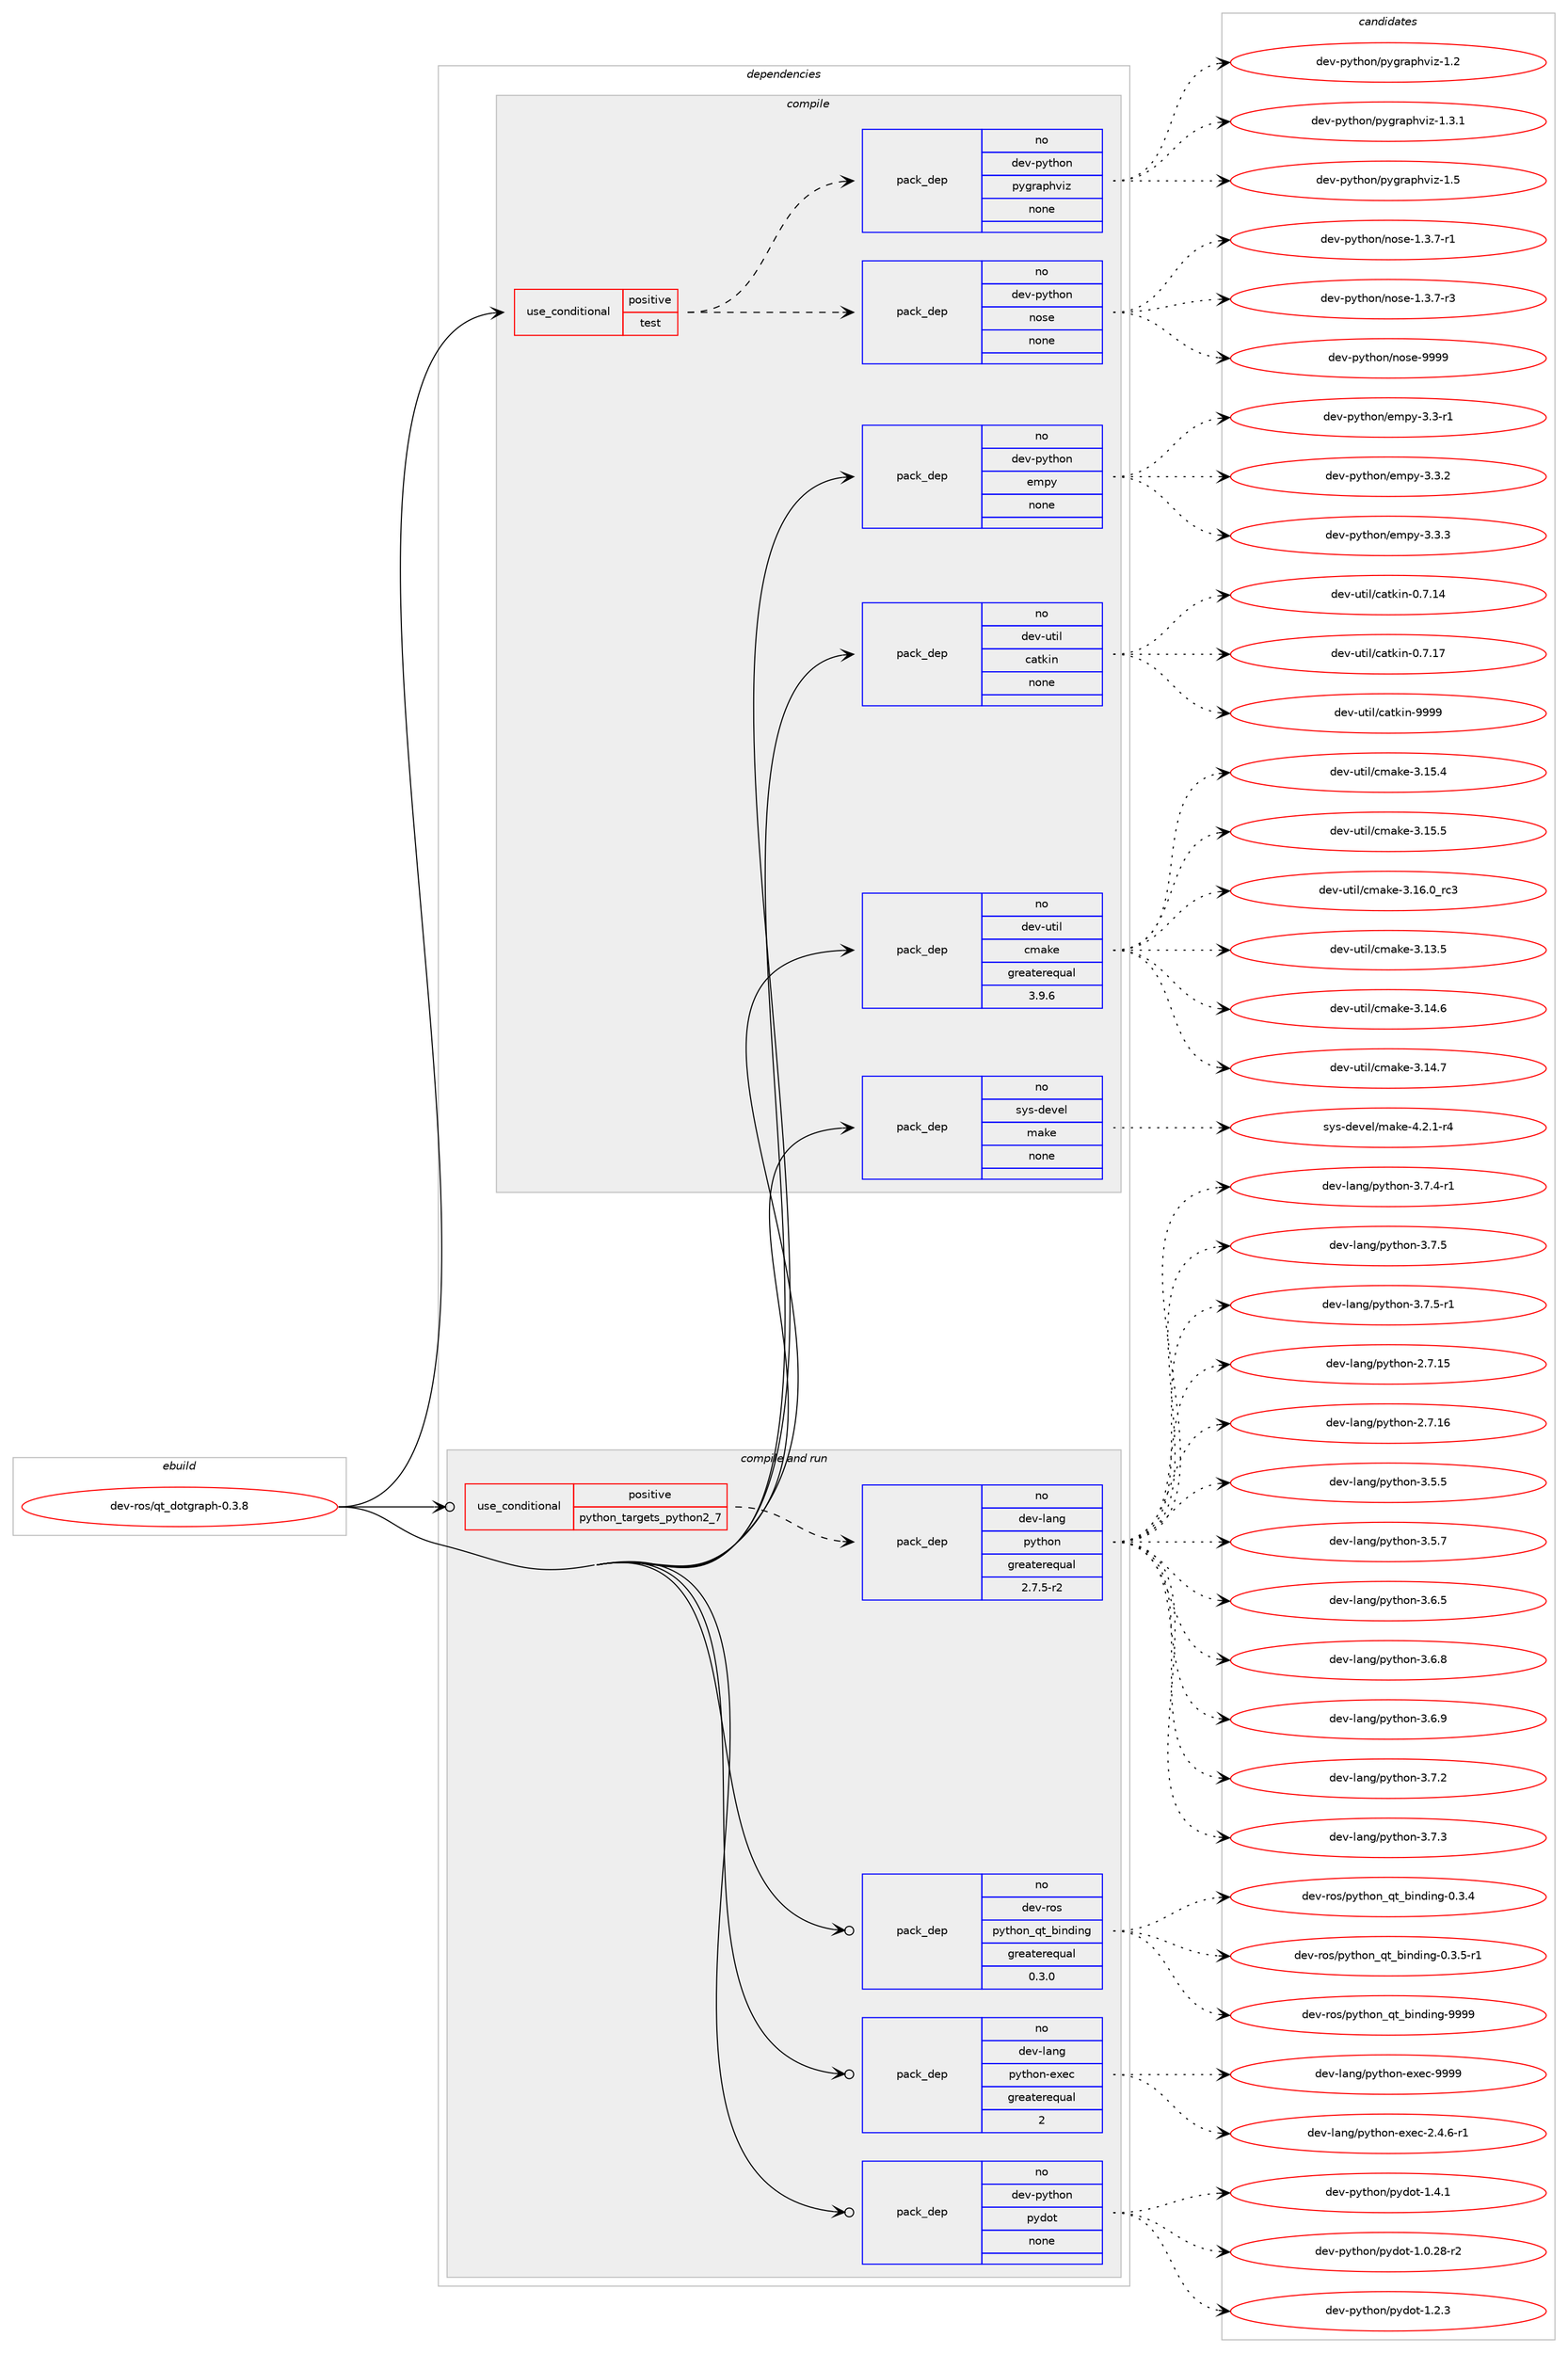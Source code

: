 digraph prolog {

# *************
# Graph options
# *************

newrank=true;
concentrate=true;
compound=true;
graph [rankdir=LR,fontname=Helvetica,fontsize=10,ranksep=1.5];#, ranksep=2.5, nodesep=0.2];
edge  [arrowhead=vee];
node  [fontname=Helvetica,fontsize=10];

# **********
# The ebuild
# **********

subgraph cluster_leftcol {
color=gray;
rank=same;
label=<<i>ebuild</i>>;
id [label="dev-ros/qt_dotgraph-0.3.8", color=red, width=4, href="../dev-ros/qt_dotgraph-0.3.8.svg"];
}

# ****************
# The dependencies
# ****************

subgraph cluster_midcol {
color=gray;
label=<<i>dependencies</i>>;
subgraph cluster_compile {
fillcolor="#eeeeee";
style=filled;
label=<<i>compile</i>>;
subgraph cond154264 {
dependency658850 [label=<<TABLE BORDER="0" CELLBORDER="1" CELLSPACING="0" CELLPADDING="4"><TR><TD ROWSPAN="3" CELLPADDING="10">use_conditional</TD></TR><TR><TD>positive</TD></TR><TR><TD>test</TD></TR></TABLE>>, shape=none, color=red];
subgraph pack492680 {
dependency658851 [label=<<TABLE BORDER="0" CELLBORDER="1" CELLSPACING="0" CELLPADDING="4" WIDTH="220"><TR><TD ROWSPAN="6" CELLPADDING="30">pack_dep</TD></TR><TR><TD WIDTH="110">no</TD></TR><TR><TD>dev-python</TD></TR><TR><TD>nose</TD></TR><TR><TD>none</TD></TR><TR><TD></TD></TR></TABLE>>, shape=none, color=blue];
}
dependency658850:e -> dependency658851:w [weight=20,style="dashed",arrowhead="vee"];
subgraph pack492681 {
dependency658852 [label=<<TABLE BORDER="0" CELLBORDER="1" CELLSPACING="0" CELLPADDING="4" WIDTH="220"><TR><TD ROWSPAN="6" CELLPADDING="30">pack_dep</TD></TR><TR><TD WIDTH="110">no</TD></TR><TR><TD>dev-python</TD></TR><TR><TD>pygraphviz</TD></TR><TR><TD>none</TD></TR><TR><TD></TD></TR></TABLE>>, shape=none, color=blue];
}
dependency658850:e -> dependency658852:w [weight=20,style="dashed",arrowhead="vee"];
}
id:e -> dependency658850:w [weight=20,style="solid",arrowhead="vee"];
subgraph pack492682 {
dependency658853 [label=<<TABLE BORDER="0" CELLBORDER="1" CELLSPACING="0" CELLPADDING="4" WIDTH="220"><TR><TD ROWSPAN="6" CELLPADDING="30">pack_dep</TD></TR><TR><TD WIDTH="110">no</TD></TR><TR><TD>dev-python</TD></TR><TR><TD>empy</TD></TR><TR><TD>none</TD></TR><TR><TD></TD></TR></TABLE>>, shape=none, color=blue];
}
id:e -> dependency658853:w [weight=20,style="solid",arrowhead="vee"];
subgraph pack492683 {
dependency658854 [label=<<TABLE BORDER="0" CELLBORDER="1" CELLSPACING="0" CELLPADDING="4" WIDTH="220"><TR><TD ROWSPAN="6" CELLPADDING="30">pack_dep</TD></TR><TR><TD WIDTH="110">no</TD></TR><TR><TD>dev-util</TD></TR><TR><TD>catkin</TD></TR><TR><TD>none</TD></TR><TR><TD></TD></TR></TABLE>>, shape=none, color=blue];
}
id:e -> dependency658854:w [weight=20,style="solid",arrowhead="vee"];
subgraph pack492684 {
dependency658855 [label=<<TABLE BORDER="0" CELLBORDER="1" CELLSPACING="0" CELLPADDING="4" WIDTH="220"><TR><TD ROWSPAN="6" CELLPADDING="30">pack_dep</TD></TR><TR><TD WIDTH="110">no</TD></TR><TR><TD>dev-util</TD></TR><TR><TD>cmake</TD></TR><TR><TD>greaterequal</TD></TR><TR><TD>3.9.6</TD></TR></TABLE>>, shape=none, color=blue];
}
id:e -> dependency658855:w [weight=20,style="solid",arrowhead="vee"];
subgraph pack492685 {
dependency658856 [label=<<TABLE BORDER="0" CELLBORDER="1" CELLSPACING="0" CELLPADDING="4" WIDTH="220"><TR><TD ROWSPAN="6" CELLPADDING="30">pack_dep</TD></TR><TR><TD WIDTH="110">no</TD></TR><TR><TD>sys-devel</TD></TR><TR><TD>make</TD></TR><TR><TD>none</TD></TR><TR><TD></TD></TR></TABLE>>, shape=none, color=blue];
}
id:e -> dependency658856:w [weight=20,style="solid",arrowhead="vee"];
}
subgraph cluster_compileandrun {
fillcolor="#eeeeee";
style=filled;
label=<<i>compile and run</i>>;
subgraph cond154265 {
dependency658857 [label=<<TABLE BORDER="0" CELLBORDER="1" CELLSPACING="0" CELLPADDING="4"><TR><TD ROWSPAN="3" CELLPADDING="10">use_conditional</TD></TR><TR><TD>positive</TD></TR><TR><TD>python_targets_python2_7</TD></TR></TABLE>>, shape=none, color=red];
subgraph pack492686 {
dependency658858 [label=<<TABLE BORDER="0" CELLBORDER="1" CELLSPACING="0" CELLPADDING="4" WIDTH="220"><TR><TD ROWSPAN="6" CELLPADDING="30">pack_dep</TD></TR><TR><TD WIDTH="110">no</TD></TR><TR><TD>dev-lang</TD></TR><TR><TD>python</TD></TR><TR><TD>greaterequal</TD></TR><TR><TD>2.7.5-r2</TD></TR></TABLE>>, shape=none, color=blue];
}
dependency658857:e -> dependency658858:w [weight=20,style="dashed",arrowhead="vee"];
}
id:e -> dependency658857:w [weight=20,style="solid",arrowhead="odotvee"];
subgraph pack492687 {
dependency658859 [label=<<TABLE BORDER="0" CELLBORDER="1" CELLSPACING="0" CELLPADDING="4" WIDTH="220"><TR><TD ROWSPAN="6" CELLPADDING="30">pack_dep</TD></TR><TR><TD WIDTH="110">no</TD></TR><TR><TD>dev-lang</TD></TR><TR><TD>python-exec</TD></TR><TR><TD>greaterequal</TD></TR><TR><TD>2</TD></TR></TABLE>>, shape=none, color=blue];
}
id:e -> dependency658859:w [weight=20,style="solid",arrowhead="odotvee"];
subgraph pack492688 {
dependency658860 [label=<<TABLE BORDER="0" CELLBORDER="1" CELLSPACING="0" CELLPADDING="4" WIDTH="220"><TR><TD ROWSPAN="6" CELLPADDING="30">pack_dep</TD></TR><TR><TD WIDTH="110">no</TD></TR><TR><TD>dev-python</TD></TR><TR><TD>pydot</TD></TR><TR><TD>none</TD></TR><TR><TD></TD></TR></TABLE>>, shape=none, color=blue];
}
id:e -> dependency658860:w [weight=20,style="solid",arrowhead="odotvee"];
subgraph pack492689 {
dependency658861 [label=<<TABLE BORDER="0" CELLBORDER="1" CELLSPACING="0" CELLPADDING="4" WIDTH="220"><TR><TD ROWSPAN="6" CELLPADDING="30">pack_dep</TD></TR><TR><TD WIDTH="110">no</TD></TR><TR><TD>dev-ros</TD></TR><TR><TD>python_qt_binding</TD></TR><TR><TD>greaterequal</TD></TR><TR><TD>0.3.0</TD></TR></TABLE>>, shape=none, color=blue];
}
id:e -> dependency658861:w [weight=20,style="solid",arrowhead="odotvee"];
}
subgraph cluster_run {
fillcolor="#eeeeee";
style=filled;
label=<<i>run</i>>;
}
}

# **************
# The candidates
# **************

subgraph cluster_choices {
rank=same;
color=gray;
label=<<i>candidates</i>>;

subgraph choice492680 {
color=black;
nodesep=1;
choice10010111845112121116104111110471101111151014549465146554511449 [label="dev-python/nose-1.3.7-r1", color=red, width=4,href="../dev-python/nose-1.3.7-r1.svg"];
choice10010111845112121116104111110471101111151014549465146554511451 [label="dev-python/nose-1.3.7-r3", color=red, width=4,href="../dev-python/nose-1.3.7-r3.svg"];
choice10010111845112121116104111110471101111151014557575757 [label="dev-python/nose-9999", color=red, width=4,href="../dev-python/nose-9999.svg"];
dependency658851:e -> choice10010111845112121116104111110471101111151014549465146554511449:w [style=dotted,weight="100"];
dependency658851:e -> choice10010111845112121116104111110471101111151014549465146554511451:w [style=dotted,weight="100"];
dependency658851:e -> choice10010111845112121116104111110471101111151014557575757:w [style=dotted,weight="100"];
}
subgraph choice492681 {
color=black;
nodesep=1;
choice10010111845112121116104111110471121211031149711210411810512245494650 [label="dev-python/pygraphviz-1.2", color=red, width=4,href="../dev-python/pygraphviz-1.2.svg"];
choice100101118451121211161041111104711212110311497112104118105122454946514649 [label="dev-python/pygraphviz-1.3.1", color=red, width=4,href="../dev-python/pygraphviz-1.3.1.svg"];
choice10010111845112121116104111110471121211031149711210411810512245494653 [label="dev-python/pygraphviz-1.5", color=red, width=4,href="../dev-python/pygraphviz-1.5.svg"];
dependency658852:e -> choice10010111845112121116104111110471121211031149711210411810512245494650:w [style=dotted,weight="100"];
dependency658852:e -> choice100101118451121211161041111104711212110311497112104118105122454946514649:w [style=dotted,weight="100"];
dependency658852:e -> choice10010111845112121116104111110471121211031149711210411810512245494653:w [style=dotted,weight="100"];
}
subgraph choice492682 {
color=black;
nodesep=1;
choice1001011184511212111610411111047101109112121455146514511449 [label="dev-python/empy-3.3-r1", color=red, width=4,href="../dev-python/empy-3.3-r1.svg"];
choice1001011184511212111610411111047101109112121455146514650 [label="dev-python/empy-3.3.2", color=red, width=4,href="../dev-python/empy-3.3.2.svg"];
choice1001011184511212111610411111047101109112121455146514651 [label="dev-python/empy-3.3.3", color=red, width=4,href="../dev-python/empy-3.3.3.svg"];
dependency658853:e -> choice1001011184511212111610411111047101109112121455146514511449:w [style=dotted,weight="100"];
dependency658853:e -> choice1001011184511212111610411111047101109112121455146514650:w [style=dotted,weight="100"];
dependency658853:e -> choice1001011184511212111610411111047101109112121455146514651:w [style=dotted,weight="100"];
}
subgraph choice492683 {
color=black;
nodesep=1;
choice1001011184511711610510847999711610710511045484655464952 [label="dev-util/catkin-0.7.14", color=red, width=4,href="../dev-util/catkin-0.7.14.svg"];
choice1001011184511711610510847999711610710511045484655464955 [label="dev-util/catkin-0.7.17", color=red, width=4,href="../dev-util/catkin-0.7.17.svg"];
choice100101118451171161051084799971161071051104557575757 [label="dev-util/catkin-9999", color=red, width=4,href="../dev-util/catkin-9999.svg"];
dependency658854:e -> choice1001011184511711610510847999711610710511045484655464952:w [style=dotted,weight="100"];
dependency658854:e -> choice1001011184511711610510847999711610710511045484655464955:w [style=dotted,weight="100"];
dependency658854:e -> choice100101118451171161051084799971161071051104557575757:w [style=dotted,weight="100"];
}
subgraph choice492684 {
color=black;
nodesep=1;
choice1001011184511711610510847991099710710145514649514653 [label="dev-util/cmake-3.13.5", color=red, width=4,href="../dev-util/cmake-3.13.5.svg"];
choice1001011184511711610510847991099710710145514649524654 [label="dev-util/cmake-3.14.6", color=red, width=4,href="../dev-util/cmake-3.14.6.svg"];
choice1001011184511711610510847991099710710145514649524655 [label="dev-util/cmake-3.14.7", color=red, width=4,href="../dev-util/cmake-3.14.7.svg"];
choice1001011184511711610510847991099710710145514649534652 [label="dev-util/cmake-3.15.4", color=red, width=4,href="../dev-util/cmake-3.15.4.svg"];
choice1001011184511711610510847991099710710145514649534653 [label="dev-util/cmake-3.15.5", color=red, width=4,href="../dev-util/cmake-3.15.5.svg"];
choice1001011184511711610510847991099710710145514649544648951149951 [label="dev-util/cmake-3.16.0_rc3", color=red, width=4,href="../dev-util/cmake-3.16.0_rc3.svg"];
dependency658855:e -> choice1001011184511711610510847991099710710145514649514653:w [style=dotted,weight="100"];
dependency658855:e -> choice1001011184511711610510847991099710710145514649524654:w [style=dotted,weight="100"];
dependency658855:e -> choice1001011184511711610510847991099710710145514649524655:w [style=dotted,weight="100"];
dependency658855:e -> choice1001011184511711610510847991099710710145514649534652:w [style=dotted,weight="100"];
dependency658855:e -> choice1001011184511711610510847991099710710145514649534653:w [style=dotted,weight="100"];
dependency658855:e -> choice1001011184511711610510847991099710710145514649544648951149951:w [style=dotted,weight="100"];
}
subgraph choice492685 {
color=black;
nodesep=1;
choice1151211154510010111810110847109971071014552465046494511452 [label="sys-devel/make-4.2.1-r4", color=red, width=4,href="../sys-devel/make-4.2.1-r4.svg"];
dependency658856:e -> choice1151211154510010111810110847109971071014552465046494511452:w [style=dotted,weight="100"];
}
subgraph choice492686 {
color=black;
nodesep=1;
choice10010111845108971101034711212111610411111045504655464953 [label="dev-lang/python-2.7.15", color=red, width=4,href="../dev-lang/python-2.7.15.svg"];
choice10010111845108971101034711212111610411111045504655464954 [label="dev-lang/python-2.7.16", color=red, width=4,href="../dev-lang/python-2.7.16.svg"];
choice100101118451089711010347112121116104111110455146534653 [label="dev-lang/python-3.5.5", color=red, width=4,href="../dev-lang/python-3.5.5.svg"];
choice100101118451089711010347112121116104111110455146534655 [label="dev-lang/python-3.5.7", color=red, width=4,href="../dev-lang/python-3.5.7.svg"];
choice100101118451089711010347112121116104111110455146544653 [label="dev-lang/python-3.6.5", color=red, width=4,href="../dev-lang/python-3.6.5.svg"];
choice100101118451089711010347112121116104111110455146544656 [label="dev-lang/python-3.6.8", color=red, width=4,href="../dev-lang/python-3.6.8.svg"];
choice100101118451089711010347112121116104111110455146544657 [label="dev-lang/python-3.6.9", color=red, width=4,href="../dev-lang/python-3.6.9.svg"];
choice100101118451089711010347112121116104111110455146554650 [label="dev-lang/python-3.7.2", color=red, width=4,href="../dev-lang/python-3.7.2.svg"];
choice100101118451089711010347112121116104111110455146554651 [label="dev-lang/python-3.7.3", color=red, width=4,href="../dev-lang/python-3.7.3.svg"];
choice1001011184510897110103471121211161041111104551465546524511449 [label="dev-lang/python-3.7.4-r1", color=red, width=4,href="../dev-lang/python-3.7.4-r1.svg"];
choice100101118451089711010347112121116104111110455146554653 [label="dev-lang/python-3.7.5", color=red, width=4,href="../dev-lang/python-3.7.5.svg"];
choice1001011184510897110103471121211161041111104551465546534511449 [label="dev-lang/python-3.7.5-r1", color=red, width=4,href="../dev-lang/python-3.7.5-r1.svg"];
dependency658858:e -> choice10010111845108971101034711212111610411111045504655464953:w [style=dotted,weight="100"];
dependency658858:e -> choice10010111845108971101034711212111610411111045504655464954:w [style=dotted,weight="100"];
dependency658858:e -> choice100101118451089711010347112121116104111110455146534653:w [style=dotted,weight="100"];
dependency658858:e -> choice100101118451089711010347112121116104111110455146534655:w [style=dotted,weight="100"];
dependency658858:e -> choice100101118451089711010347112121116104111110455146544653:w [style=dotted,weight="100"];
dependency658858:e -> choice100101118451089711010347112121116104111110455146544656:w [style=dotted,weight="100"];
dependency658858:e -> choice100101118451089711010347112121116104111110455146544657:w [style=dotted,weight="100"];
dependency658858:e -> choice100101118451089711010347112121116104111110455146554650:w [style=dotted,weight="100"];
dependency658858:e -> choice100101118451089711010347112121116104111110455146554651:w [style=dotted,weight="100"];
dependency658858:e -> choice1001011184510897110103471121211161041111104551465546524511449:w [style=dotted,weight="100"];
dependency658858:e -> choice100101118451089711010347112121116104111110455146554653:w [style=dotted,weight="100"];
dependency658858:e -> choice1001011184510897110103471121211161041111104551465546534511449:w [style=dotted,weight="100"];
}
subgraph choice492687 {
color=black;
nodesep=1;
choice10010111845108971101034711212111610411111045101120101994550465246544511449 [label="dev-lang/python-exec-2.4.6-r1", color=red, width=4,href="../dev-lang/python-exec-2.4.6-r1.svg"];
choice10010111845108971101034711212111610411111045101120101994557575757 [label="dev-lang/python-exec-9999", color=red, width=4,href="../dev-lang/python-exec-9999.svg"];
dependency658859:e -> choice10010111845108971101034711212111610411111045101120101994550465246544511449:w [style=dotted,weight="100"];
dependency658859:e -> choice10010111845108971101034711212111610411111045101120101994557575757:w [style=dotted,weight="100"];
}
subgraph choice492688 {
color=black;
nodesep=1;
choice1001011184511212111610411111047112121100111116454946484650564511450 [label="dev-python/pydot-1.0.28-r2", color=red, width=4,href="../dev-python/pydot-1.0.28-r2.svg"];
choice1001011184511212111610411111047112121100111116454946504651 [label="dev-python/pydot-1.2.3", color=red, width=4,href="../dev-python/pydot-1.2.3.svg"];
choice1001011184511212111610411111047112121100111116454946524649 [label="dev-python/pydot-1.4.1", color=red, width=4,href="../dev-python/pydot-1.4.1.svg"];
dependency658860:e -> choice1001011184511212111610411111047112121100111116454946484650564511450:w [style=dotted,weight="100"];
dependency658860:e -> choice1001011184511212111610411111047112121100111116454946504651:w [style=dotted,weight="100"];
dependency658860:e -> choice1001011184511212111610411111047112121100111116454946524649:w [style=dotted,weight="100"];
}
subgraph choice492689 {
color=black;
nodesep=1;
choice1001011184511411111547112121116104111110951131169598105110100105110103454846514652 [label="dev-ros/python_qt_binding-0.3.4", color=red, width=4,href="../dev-ros/python_qt_binding-0.3.4.svg"];
choice10010111845114111115471121211161041111109511311695981051101001051101034548465146534511449 [label="dev-ros/python_qt_binding-0.3.5-r1", color=red, width=4,href="../dev-ros/python_qt_binding-0.3.5-r1.svg"];
choice10010111845114111115471121211161041111109511311695981051101001051101034557575757 [label="dev-ros/python_qt_binding-9999", color=red, width=4,href="../dev-ros/python_qt_binding-9999.svg"];
dependency658861:e -> choice1001011184511411111547112121116104111110951131169598105110100105110103454846514652:w [style=dotted,weight="100"];
dependency658861:e -> choice10010111845114111115471121211161041111109511311695981051101001051101034548465146534511449:w [style=dotted,weight="100"];
dependency658861:e -> choice10010111845114111115471121211161041111109511311695981051101001051101034557575757:w [style=dotted,weight="100"];
}
}

}
